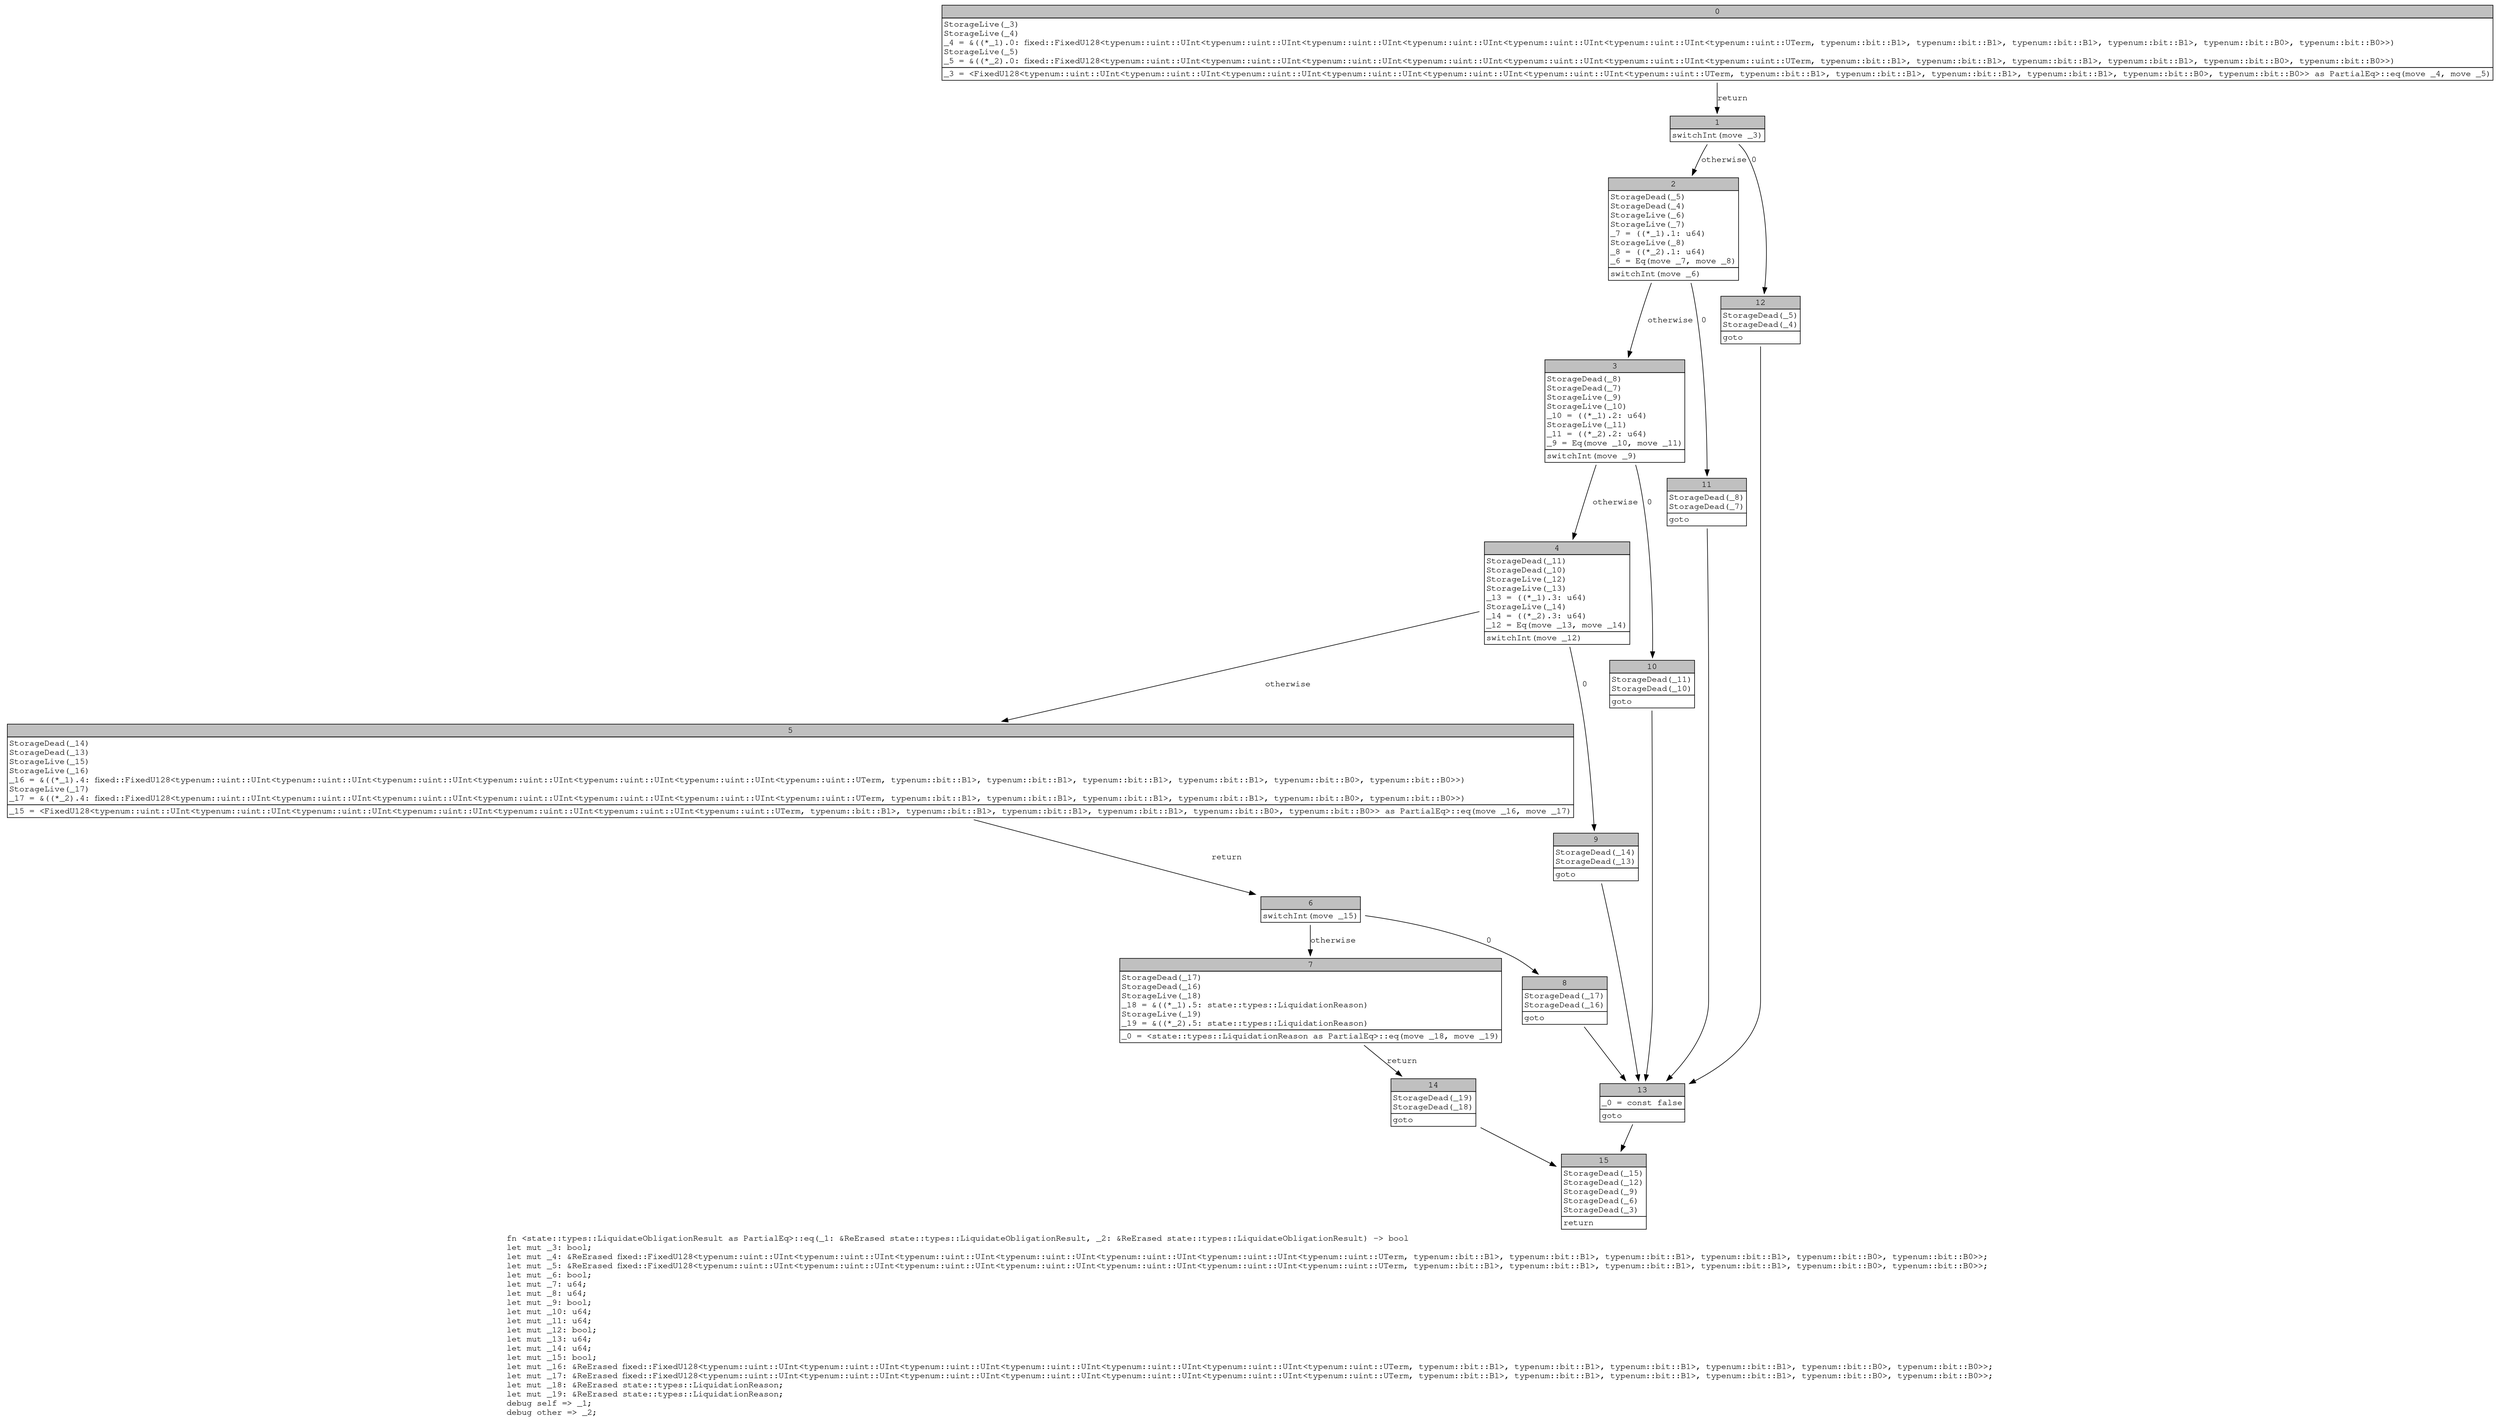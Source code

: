 digraph Mir_0_10675 {
    graph [fontname="Courier, monospace"];
    node [fontname="Courier, monospace"];
    edge [fontname="Courier, monospace"];
    label=<fn &lt;state::types::LiquidateObligationResult as PartialEq&gt;::eq(_1: &amp;ReErased state::types::LiquidateObligationResult, _2: &amp;ReErased state::types::LiquidateObligationResult) -&gt; bool<br align="left"/>let mut _3: bool;<br align="left"/>let mut _4: &amp;ReErased fixed::FixedU128&lt;typenum::uint::UInt&lt;typenum::uint::UInt&lt;typenum::uint::UInt&lt;typenum::uint::UInt&lt;typenum::uint::UInt&lt;typenum::uint::UInt&lt;typenum::uint::UTerm, typenum::bit::B1&gt;, typenum::bit::B1&gt;, typenum::bit::B1&gt;, typenum::bit::B1&gt;, typenum::bit::B0&gt;, typenum::bit::B0&gt;&gt;;<br align="left"/>let mut _5: &amp;ReErased fixed::FixedU128&lt;typenum::uint::UInt&lt;typenum::uint::UInt&lt;typenum::uint::UInt&lt;typenum::uint::UInt&lt;typenum::uint::UInt&lt;typenum::uint::UInt&lt;typenum::uint::UTerm, typenum::bit::B1&gt;, typenum::bit::B1&gt;, typenum::bit::B1&gt;, typenum::bit::B1&gt;, typenum::bit::B0&gt;, typenum::bit::B0&gt;&gt;;<br align="left"/>let mut _6: bool;<br align="left"/>let mut _7: u64;<br align="left"/>let mut _8: u64;<br align="left"/>let mut _9: bool;<br align="left"/>let mut _10: u64;<br align="left"/>let mut _11: u64;<br align="left"/>let mut _12: bool;<br align="left"/>let mut _13: u64;<br align="left"/>let mut _14: u64;<br align="left"/>let mut _15: bool;<br align="left"/>let mut _16: &amp;ReErased fixed::FixedU128&lt;typenum::uint::UInt&lt;typenum::uint::UInt&lt;typenum::uint::UInt&lt;typenum::uint::UInt&lt;typenum::uint::UInt&lt;typenum::uint::UInt&lt;typenum::uint::UTerm, typenum::bit::B1&gt;, typenum::bit::B1&gt;, typenum::bit::B1&gt;, typenum::bit::B1&gt;, typenum::bit::B0&gt;, typenum::bit::B0&gt;&gt;;<br align="left"/>let mut _17: &amp;ReErased fixed::FixedU128&lt;typenum::uint::UInt&lt;typenum::uint::UInt&lt;typenum::uint::UInt&lt;typenum::uint::UInt&lt;typenum::uint::UInt&lt;typenum::uint::UInt&lt;typenum::uint::UTerm, typenum::bit::B1&gt;, typenum::bit::B1&gt;, typenum::bit::B1&gt;, typenum::bit::B1&gt;, typenum::bit::B0&gt;, typenum::bit::B0&gt;&gt;;<br align="left"/>let mut _18: &amp;ReErased state::types::LiquidationReason;<br align="left"/>let mut _19: &amp;ReErased state::types::LiquidationReason;<br align="left"/>debug self =&gt; _1;<br align="left"/>debug other =&gt; _2;<br align="left"/>>;
    bb0__0_10675 [shape="none", label=<<table border="0" cellborder="1" cellspacing="0"><tr><td bgcolor="gray" align="center" colspan="1">0</td></tr><tr><td align="left" balign="left">StorageLive(_3)<br/>StorageLive(_4)<br/>_4 = &amp;((*_1).0: fixed::FixedU128&lt;typenum::uint::UInt&lt;typenum::uint::UInt&lt;typenum::uint::UInt&lt;typenum::uint::UInt&lt;typenum::uint::UInt&lt;typenum::uint::UInt&lt;typenum::uint::UTerm, typenum::bit::B1&gt;, typenum::bit::B1&gt;, typenum::bit::B1&gt;, typenum::bit::B1&gt;, typenum::bit::B0&gt;, typenum::bit::B0&gt;&gt;)<br/>StorageLive(_5)<br/>_5 = &amp;((*_2).0: fixed::FixedU128&lt;typenum::uint::UInt&lt;typenum::uint::UInt&lt;typenum::uint::UInt&lt;typenum::uint::UInt&lt;typenum::uint::UInt&lt;typenum::uint::UInt&lt;typenum::uint::UTerm, typenum::bit::B1&gt;, typenum::bit::B1&gt;, typenum::bit::B1&gt;, typenum::bit::B1&gt;, typenum::bit::B0&gt;, typenum::bit::B0&gt;&gt;)<br/></td></tr><tr><td align="left">_3 = &lt;FixedU128&lt;typenum::uint::UInt&lt;typenum::uint::UInt&lt;typenum::uint::UInt&lt;typenum::uint::UInt&lt;typenum::uint::UInt&lt;typenum::uint::UInt&lt;typenum::uint::UTerm, typenum::bit::B1&gt;, typenum::bit::B1&gt;, typenum::bit::B1&gt;, typenum::bit::B1&gt;, typenum::bit::B0&gt;, typenum::bit::B0&gt;&gt; as PartialEq&gt;::eq(move _4, move _5)</td></tr></table>>];
    bb1__0_10675 [shape="none", label=<<table border="0" cellborder="1" cellspacing="0"><tr><td bgcolor="gray" align="center" colspan="1">1</td></tr><tr><td align="left">switchInt(move _3)</td></tr></table>>];
    bb2__0_10675 [shape="none", label=<<table border="0" cellborder="1" cellspacing="0"><tr><td bgcolor="gray" align="center" colspan="1">2</td></tr><tr><td align="left" balign="left">StorageDead(_5)<br/>StorageDead(_4)<br/>StorageLive(_6)<br/>StorageLive(_7)<br/>_7 = ((*_1).1: u64)<br/>StorageLive(_8)<br/>_8 = ((*_2).1: u64)<br/>_6 = Eq(move _7, move _8)<br/></td></tr><tr><td align="left">switchInt(move _6)</td></tr></table>>];
    bb3__0_10675 [shape="none", label=<<table border="0" cellborder="1" cellspacing="0"><tr><td bgcolor="gray" align="center" colspan="1">3</td></tr><tr><td align="left" balign="left">StorageDead(_8)<br/>StorageDead(_7)<br/>StorageLive(_9)<br/>StorageLive(_10)<br/>_10 = ((*_1).2: u64)<br/>StorageLive(_11)<br/>_11 = ((*_2).2: u64)<br/>_9 = Eq(move _10, move _11)<br/></td></tr><tr><td align="left">switchInt(move _9)</td></tr></table>>];
    bb4__0_10675 [shape="none", label=<<table border="0" cellborder="1" cellspacing="0"><tr><td bgcolor="gray" align="center" colspan="1">4</td></tr><tr><td align="left" balign="left">StorageDead(_11)<br/>StorageDead(_10)<br/>StorageLive(_12)<br/>StorageLive(_13)<br/>_13 = ((*_1).3: u64)<br/>StorageLive(_14)<br/>_14 = ((*_2).3: u64)<br/>_12 = Eq(move _13, move _14)<br/></td></tr><tr><td align="left">switchInt(move _12)</td></tr></table>>];
    bb5__0_10675 [shape="none", label=<<table border="0" cellborder="1" cellspacing="0"><tr><td bgcolor="gray" align="center" colspan="1">5</td></tr><tr><td align="left" balign="left">StorageDead(_14)<br/>StorageDead(_13)<br/>StorageLive(_15)<br/>StorageLive(_16)<br/>_16 = &amp;((*_1).4: fixed::FixedU128&lt;typenum::uint::UInt&lt;typenum::uint::UInt&lt;typenum::uint::UInt&lt;typenum::uint::UInt&lt;typenum::uint::UInt&lt;typenum::uint::UInt&lt;typenum::uint::UTerm, typenum::bit::B1&gt;, typenum::bit::B1&gt;, typenum::bit::B1&gt;, typenum::bit::B1&gt;, typenum::bit::B0&gt;, typenum::bit::B0&gt;&gt;)<br/>StorageLive(_17)<br/>_17 = &amp;((*_2).4: fixed::FixedU128&lt;typenum::uint::UInt&lt;typenum::uint::UInt&lt;typenum::uint::UInt&lt;typenum::uint::UInt&lt;typenum::uint::UInt&lt;typenum::uint::UInt&lt;typenum::uint::UTerm, typenum::bit::B1&gt;, typenum::bit::B1&gt;, typenum::bit::B1&gt;, typenum::bit::B1&gt;, typenum::bit::B0&gt;, typenum::bit::B0&gt;&gt;)<br/></td></tr><tr><td align="left">_15 = &lt;FixedU128&lt;typenum::uint::UInt&lt;typenum::uint::UInt&lt;typenum::uint::UInt&lt;typenum::uint::UInt&lt;typenum::uint::UInt&lt;typenum::uint::UInt&lt;typenum::uint::UTerm, typenum::bit::B1&gt;, typenum::bit::B1&gt;, typenum::bit::B1&gt;, typenum::bit::B1&gt;, typenum::bit::B0&gt;, typenum::bit::B0&gt;&gt; as PartialEq&gt;::eq(move _16, move _17)</td></tr></table>>];
    bb6__0_10675 [shape="none", label=<<table border="0" cellborder="1" cellspacing="0"><tr><td bgcolor="gray" align="center" colspan="1">6</td></tr><tr><td align="left">switchInt(move _15)</td></tr></table>>];
    bb7__0_10675 [shape="none", label=<<table border="0" cellborder="1" cellspacing="0"><tr><td bgcolor="gray" align="center" colspan="1">7</td></tr><tr><td align="left" balign="left">StorageDead(_17)<br/>StorageDead(_16)<br/>StorageLive(_18)<br/>_18 = &amp;((*_1).5: state::types::LiquidationReason)<br/>StorageLive(_19)<br/>_19 = &amp;((*_2).5: state::types::LiquidationReason)<br/></td></tr><tr><td align="left">_0 = &lt;state::types::LiquidationReason as PartialEq&gt;::eq(move _18, move _19)</td></tr></table>>];
    bb8__0_10675 [shape="none", label=<<table border="0" cellborder="1" cellspacing="0"><tr><td bgcolor="gray" align="center" colspan="1">8</td></tr><tr><td align="left" balign="left">StorageDead(_17)<br/>StorageDead(_16)<br/></td></tr><tr><td align="left">goto</td></tr></table>>];
    bb9__0_10675 [shape="none", label=<<table border="0" cellborder="1" cellspacing="0"><tr><td bgcolor="gray" align="center" colspan="1">9</td></tr><tr><td align="left" balign="left">StorageDead(_14)<br/>StorageDead(_13)<br/></td></tr><tr><td align="left">goto</td></tr></table>>];
    bb10__0_10675 [shape="none", label=<<table border="0" cellborder="1" cellspacing="0"><tr><td bgcolor="gray" align="center" colspan="1">10</td></tr><tr><td align="left" balign="left">StorageDead(_11)<br/>StorageDead(_10)<br/></td></tr><tr><td align="left">goto</td></tr></table>>];
    bb11__0_10675 [shape="none", label=<<table border="0" cellborder="1" cellspacing="0"><tr><td bgcolor="gray" align="center" colspan="1">11</td></tr><tr><td align="left" balign="left">StorageDead(_8)<br/>StorageDead(_7)<br/></td></tr><tr><td align="left">goto</td></tr></table>>];
    bb12__0_10675 [shape="none", label=<<table border="0" cellborder="1" cellspacing="0"><tr><td bgcolor="gray" align="center" colspan="1">12</td></tr><tr><td align="left" balign="left">StorageDead(_5)<br/>StorageDead(_4)<br/></td></tr><tr><td align="left">goto</td></tr></table>>];
    bb13__0_10675 [shape="none", label=<<table border="0" cellborder="1" cellspacing="0"><tr><td bgcolor="gray" align="center" colspan="1">13</td></tr><tr><td align="left" balign="left">_0 = const false<br/></td></tr><tr><td align="left">goto</td></tr></table>>];
    bb14__0_10675 [shape="none", label=<<table border="0" cellborder="1" cellspacing="0"><tr><td bgcolor="gray" align="center" colspan="1">14</td></tr><tr><td align="left" balign="left">StorageDead(_19)<br/>StorageDead(_18)<br/></td></tr><tr><td align="left">goto</td></tr></table>>];
    bb15__0_10675 [shape="none", label=<<table border="0" cellborder="1" cellspacing="0"><tr><td bgcolor="gray" align="center" colspan="1">15</td></tr><tr><td align="left" balign="left">StorageDead(_15)<br/>StorageDead(_12)<br/>StorageDead(_9)<br/>StorageDead(_6)<br/>StorageDead(_3)<br/></td></tr><tr><td align="left">return</td></tr></table>>];
    bb0__0_10675 -> bb1__0_10675 [label="return"];
    bb1__0_10675 -> bb12__0_10675 [label="0"];
    bb1__0_10675 -> bb2__0_10675 [label="otherwise"];
    bb2__0_10675 -> bb11__0_10675 [label="0"];
    bb2__0_10675 -> bb3__0_10675 [label="otherwise"];
    bb3__0_10675 -> bb10__0_10675 [label="0"];
    bb3__0_10675 -> bb4__0_10675 [label="otherwise"];
    bb4__0_10675 -> bb9__0_10675 [label="0"];
    bb4__0_10675 -> bb5__0_10675 [label="otherwise"];
    bb5__0_10675 -> bb6__0_10675 [label="return"];
    bb6__0_10675 -> bb8__0_10675 [label="0"];
    bb6__0_10675 -> bb7__0_10675 [label="otherwise"];
    bb7__0_10675 -> bb14__0_10675 [label="return"];
    bb8__0_10675 -> bb13__0_10675 [label=""];
    bb9__0_10675 -> bb13__0_10675 [label=""];
    bb10__0_10675 -> bb13__0_10675 [label=""];
    bb11__0_10675 -> bb13__0_10675 [label=""];
    bb12__0_10675 -> bb13__0_10675 [label=""];
    bb13__0_10675 -> bb15__0_10675 [label=""];
    bb14__0_10675 -> bb15__0_10675 [label=""];
}
